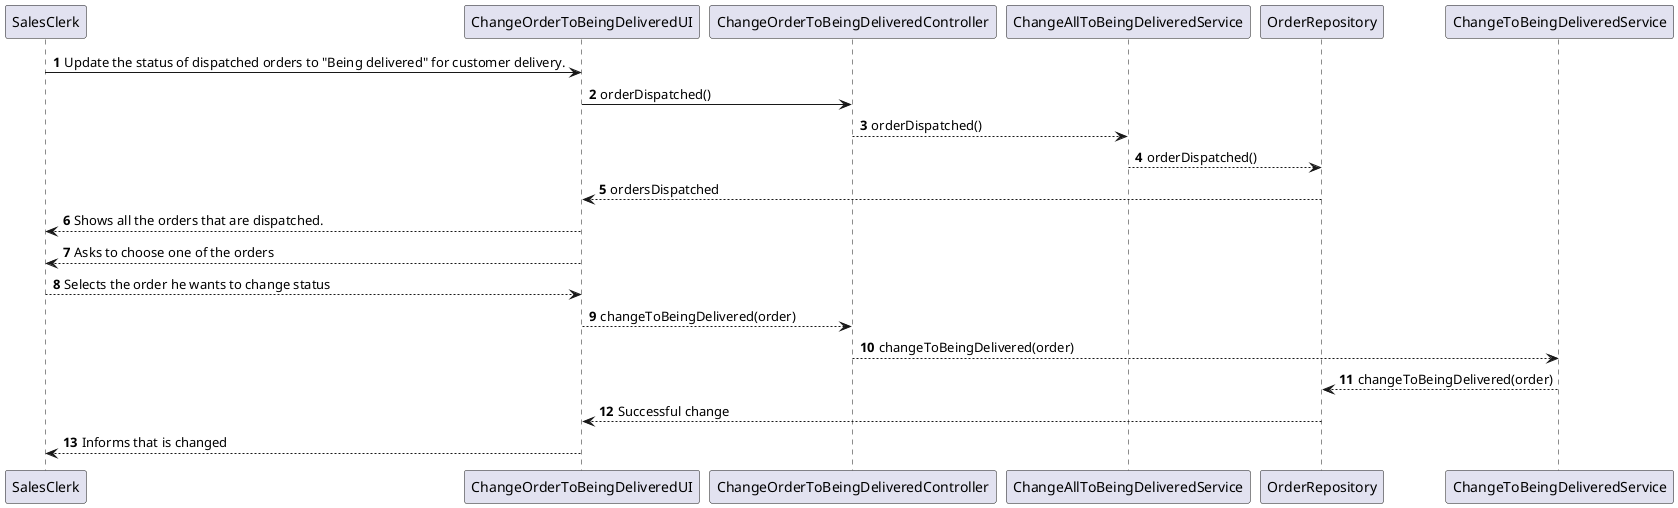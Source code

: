 @startuml

autonumber



SalesClerk -> ChangeOrderToBeingDeliveredUI : Update the status of dispatched orders to "Being delivered" for customer delivery.
ChangeOrderToBeingDeliveredUI -> ChangeOrderToBeingDeliveredController : orderDispatched()
ChangeOrderToBeingDeliveredController --> ChangeAllToBeingDeliveredService : orderDispatched()
ChangeAllToBeingDeliveredService --> OrderRepository : orderDispatched()
OrderRepository --> ChangeOrderToBeingDeliveredUI : ordersDispatched
ChangeOrderToBeingDeliveredUI --> SalesClerk : Shows all the orders that are dispatched.
ChangeOrderToBeingDeliveredUI --> SalesClerk : Asks to choose one of the orders
SalesClerk --> ChangeOrderToBeingDeliveredUI : Selects the order he wants to change status
ChangeOrderToBeingDeliveredUI --> ChangeOrderToBeingDeliveredController : changeToBeingDelivered(order)
ChangeOrderToBeingDeliveredController --> ChangeToBeingDeliveredService : changeToBeingDelivered(order)
ChangeToBeingDeliveredService --> OrderRepository : changeToBeingDelivered(order)
OrderRepository --> ChangeOrderToBeingDeliveredUI : Successful change
ChangeOrderToBeingDeliveredUI --> SalesClerk : Informs that is changed

@enduml